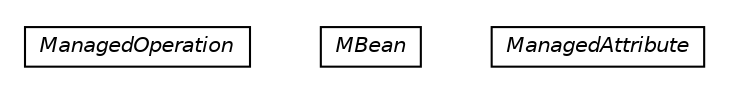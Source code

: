 #!/usr/local/bin/dot
#
# Class diagram 
# Generated by UMLGraph version 5.1 (http://www.umlgraph.org/)
#

digraph G {
	edge [fontname="Helvetica",fontsize=10,labelfontname="Helvetica",labelfontsize=10];
	node [fontname="Helvetica",fontsize=10,shape=plaintext];
	nodesep=0.25;
	ranksep=0.5;
	// pt.ist.fenixframework.jmx.annotations.ManagedOperation
	c3033 [label=<<table title="pt.ist.fenixframework.jmx.annotations.ManagedOperation" border="0" cellborder="1" cellspacing="0" cellpadding="2" port="p" href="./ManagedOperation.html">
		<tr><td><table border="0" cellspacing="0" cellpadding="1">
<tr><td align="center" balign="center"><font face="Helvetica-Oblique"> ManagedOperation </font></td></tr>
		</table></td></tr>
		</table>>, fontname="Helvetica", fontcolor="black", fontsize=10.0];
	// pt.ist.fenixframework.jmx.annotations.MBean
	c3034 [label=<<table title="pt.ist.fenixframework.jmx.annotations.MBean" border="0" cellborder="1" cellspacing="0" cellpadding="2" port="p" href="./MBean.html">
		<tr><td><table border="0" cellspacing="0" cellpadding="1">
<tr><td align="center" balign="center"><font face="Helvetica-Oblique"> MBean </font></td></tr>
		</table></td></tr>
		</table>>, fontname="Helvetica", fontcolor="black", fontsize=10.0];
	// pt.ist.fenixframework.jmx.annotations.ManagedAttribute
	c3035 [label=<<table title="pt.ist.fenixframework.jmx.annotations.ManagedAttribute" border="0" cellborder="1" cellspacing="0" cellpadding="2" port="p" href="./ManagedAttribute.html">
		<tr><td><table border="0" cellspacing="0" cellpadding="1">
<tr><td align="center" balign="center"><font face="Helvetica-Oblique"> ManagedAttribute </font></td></tr>
		</table></td></tr>
		</table>>, fontname="Helvetica", fontcolor="black", fontsize=10.0];
}

